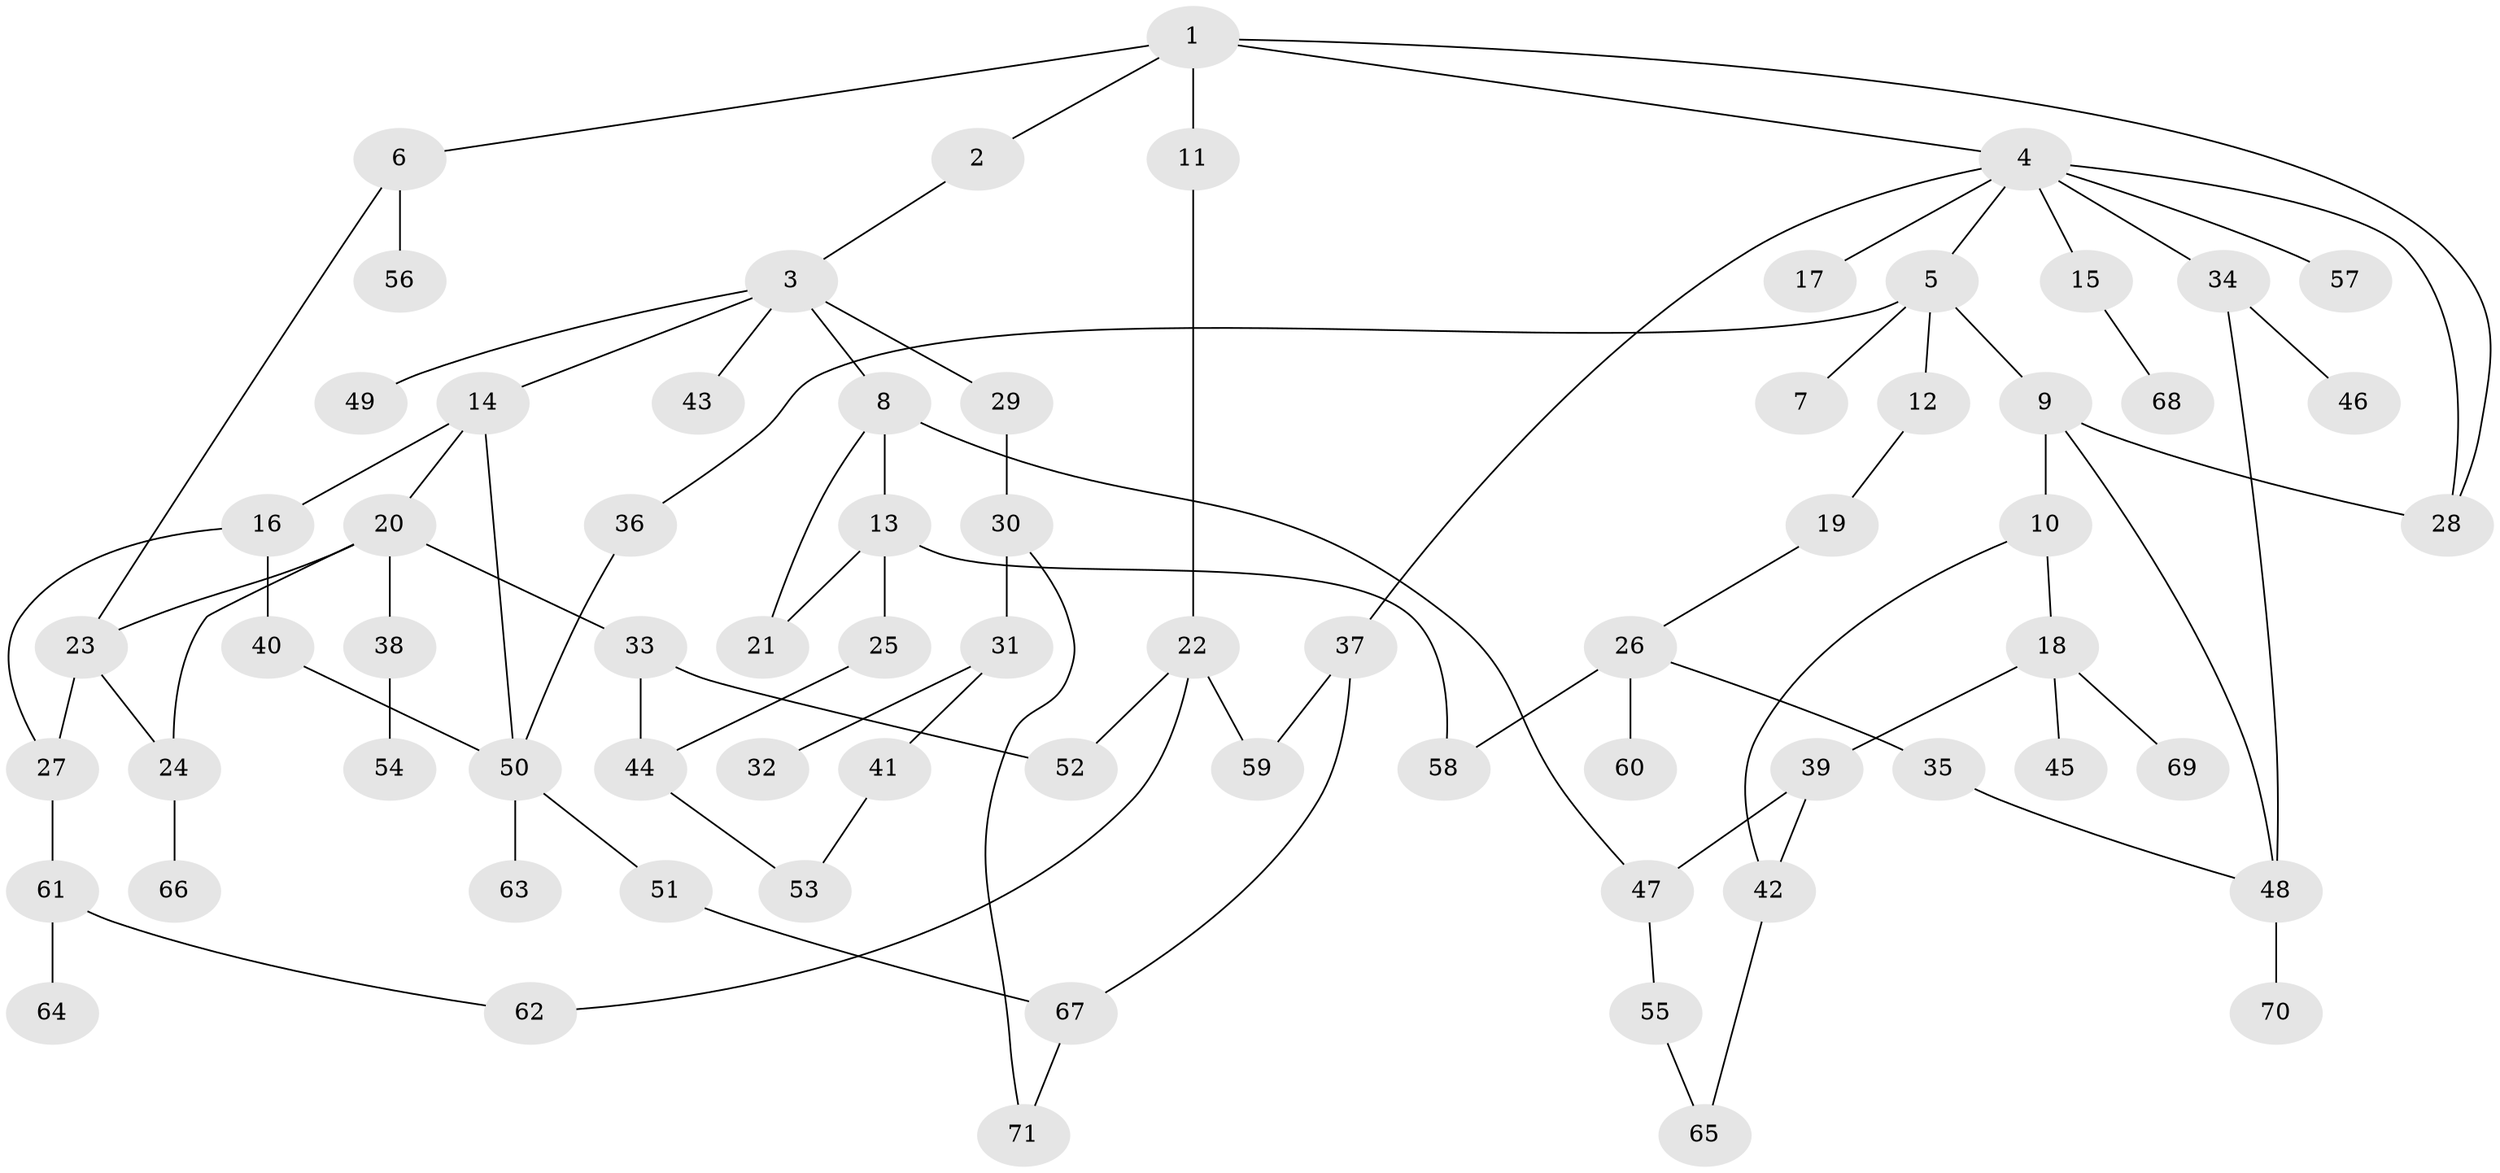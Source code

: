 // coarse degree distribution, {5: 0.08333333333333333, 6: 0.0625, 4: 0.14583333333333334, 2: 0.25, 3: 0.1875, 1: 0.2708333333333333}
// Generated by graph-tools (version 1.1) at 2025/23/03/03/25 07:23:30]
// undirected, 71 vertices, 91 edges
graph export_dot {
graph [start="1"]
  node [color=gray90,style=filled];
  1;
  2;
  3;
  4;
  5;
  6;
  7;
  8;
  9;
  10;
  11;
  12;
  13;
  14;
  15;
  16;
  17;
  18;
  19;
  20;
  21;
  22;
  23;
  24;
  25;
  26;
  27;
  28;
  29;
  30;
  31;
  32;
  33;
  34;
  35;
  36;
  37;
  38;
  39;
  40;
  41;
  42;
  43;
  44;
  45;
  46;
  47;
  48;
  49;
  50;
  51;
  52;
  53;
  54;
  55;
  56;
  57;
  58;
  59;
  60;
  61;
  62;
  63;
  64;
  65;
  66;
  67;
  68;
  69;
  70;
  71;
  1 -- 2;
  1 -- 4;
  1 -- 6;
  1 -- 11;
  1 -- 28;
  2 -- 3;
  3 -- 8;
  3 -- 14;
  3 -- 29;
  3 -- 43;
  3 -- 49;
  4 -- 5;
  4 -- 15;
  4 -- 17;
  4 -- 34;
  4 -- 37;
  4 -- 57;
  4 -- 28;
  5 -- 7;
  5 -- 9;
  5 -- 12;
  5 -- 36;
  6 -- 56;
  6 -- 23;
  8 -- 13;
  8 -- 21;
  8 -- 47;
  9 -- 10;
  9 -- 48;
  9 -- 28;
  10 -- 18;
  10 -- 42;
  11 -- 22;
  12 -- 19;
  13 -- 25;
  13 -- 58;
  13 -- 21;
  14 -- 16;
  14 -- 20;
  14 -- 50;
  15 -- 68;
  16 -- 27;
  16 -- 40;
  18 -- 39;
  18 -- 45;
  18 -- 69;
  19 -- 26;
  20 -- 23;
  20 -- 24;
  20 -- 33;
  20 -- 38;
  22 -- 52;
  22 -- 59;
  22 -- 62;
  23 -- 24;
  23 -- 27;
  24 -- 66;
  25 -- 44;
  26 -- 35;
  26 -- 60;
  26 -- 58;
  27 -- 61;
  29 -- 30;
  30 -- 31;
  30 -- 71;
  31 -- 32;
  31 -- 41;
  33 -- 44;
  33 -- 52;
  34 -- 46;
  34 -- 48;
  35 -- 48;
  36 -- 50;
  37 -- 67;
  37 -- 59;
  38 -- 54;
  39 -- 47;
  39 -- 42;
  40 -- 50;
  41 -- 53;
  42 -- 65;
  44 -- 53;
  47 -- 55;
  48 -- 70;
  50 -- 51;
  50 -- 63;
  51 -- 67;
  55 -- 65;
  61 -- 62;
  61 -- 64;
  67 -- 71;
}
